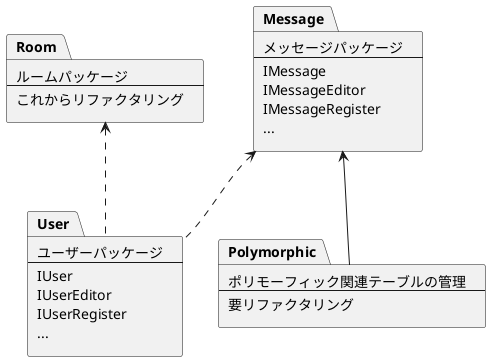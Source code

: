 @startuml
package Message[
    メッセージパッケージ
    --
    IMessage
    IMessageEditor
    IMessageRegister
    ...
]
package Room[
    ルームパッケージ
    --
    これからリファクタリング
]
package User[
    ユーザーパッケージ
    --
    IUser
    IUserEditor
    IUserRegister
    ...
]
package Polymorphic[
    ポリモーフィック関連テーブルの管理
    --
    要リファクタリング
]


Message <.. User
Room <.. User
Message <-- Polymorphic



@enduml